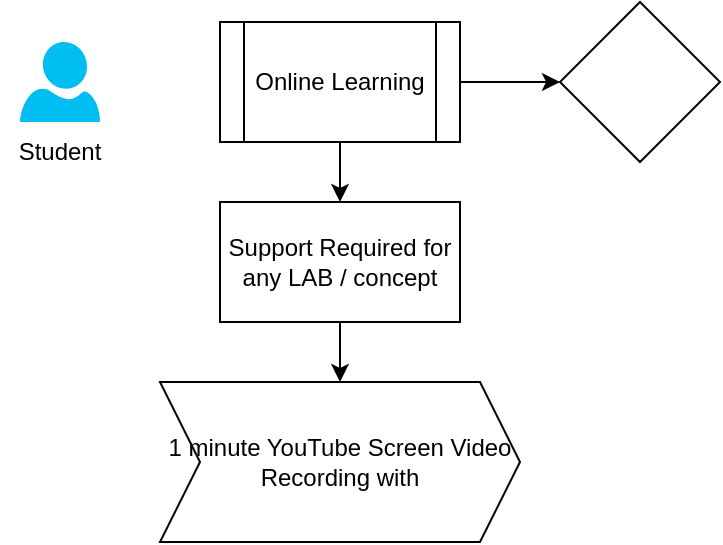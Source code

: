 <mxfile version="22.1.7" type="github">
  <diagram name="Page-1" id="QCRs72QJ7RFpPiSyxYd-">
    <mxGraphModel dx="1434" dy="774" grid="1" gridSize="10" guides="1" tooltips="1" connect="1" arrows="1" fold="1" page="1" pageScale="1" pageWidth="850" pageHeight="1100" math="0" shadow="0">
      <root>
        <mxCell id="0" />
        <mxCell id="1" parent="0" />
        <mxCell id="A36Y3rL2pasFIXy3Kqzp-1" value="" style="verticalLabelPosition=bottom;html=1;verticalAlign=top;align=center;strokeColor=none;fillColor=#00BEF2;shape=mxgraph.azure.user;" vertex="1" parent="1">
          <mxGeometry x="90" y="80" width="40" height="40" as="geometry" />
        </mxCell>
        <mxCell id="A36Y3rL2pasFIXy3Kqzp-8" value="" style="edgeStyle=orthogonalEdgeStyle;rounded=0;orthogonalLoop=1;jettySize=auto;html=1;" edge="1" parent="1" source="A36Y3rL2pasFIXy3Kqzp-2" target="A36Y3rL2pasFIXy3Kqzp-7">
          <mxGeometry relative="1" as="geometry" />
        </mxCell>
        <mxCell id="A36Y3rL2pasFIXy3Kqzp-10" value="" style="edgeStyle=orthogonalEdgeStyle;rounded=0;orthogonalLoop=1;jettySize=auto;html=1;" edge="1" parent="1" source="A36Y3rL2pasFIXy3Kqzp-2" target="A36Y3rL2pasFIXy3Kqzp-9">
          <mxGeometry relative="1" as="geometry" />
        </mxCell>
        <mxCell id="A36Y3rL2pasFIXy3Kqzp-2" value="Online Learning" style="shape=process;whiteSpace=wrap;html=1;backgroundOutline=1;" vertex="1" parent="1">
          <mxGeometry x="190" y="70" width="120" height="60" as="geometry" />
        </mxCell>
        <mxCell id="A36Y3rL2pasFIXy3Kqzp-3" value="Student" style="text;html=1;strokeColor=none;fillColor=none;align=center;verticalAlign=middle;whiteSpace=wrap;rounded=0;" vertex="1" parent="1">
          <mxGeometry x="80" y="120" width="60" height="30" as="geometry" />
        </mxCell>
        <mxCell id="A36Y3rL2pasFIXy3Kqzp-7" value="" style="rhombus;whiteSpace=wrap;html=1;" vertex="1" parent="1">
          <mxGeometry x="360" y="60" width="80" height="80" as="geometry" />
        </mxCell>
        <mxCell id="A36Y3rL2pasFIXy3Kqzp-12" value="" style="edgeStyle=orthogonalEdgeStyle;rounded=0;orthogonalLoop=1;jettySize=auto;html=1;" edge="1" parent="1" source="A36Y3rL2pasFIXy3Kqzp-9" target="A36Y3rL2pasFIXy3Kqzp-11">
          <mxGeometry relative="1" as="geometry" />
        </mxCell>
        <mxCell id="A36Y3rL2pasFIXy3Kqzp-9" value="Support Required for any LAB / concept" style="whiteSpace=wrap;html=1;" vertex="1" parent="1">
          <mxGeometry x="190" y="160" width="120" height="60" as="geometry" />
        </mxCell>
        <mxCell id="A36Y3rL2pasFIXy3Kqzp-11" value="1 minute YouTube Screen Video Recording with " style="shape=step;perimeter=stepPerimeter;whiteSpace=wrap;html=1;fixedSize=1;" vertex="1" parent="1">
          <mxGeometry x="160" y="250" width="180" height="80" as="geometry" />
        </mxCell>
      </root>
    </mxGraphModel>
  </diagram>
</mxfile>
